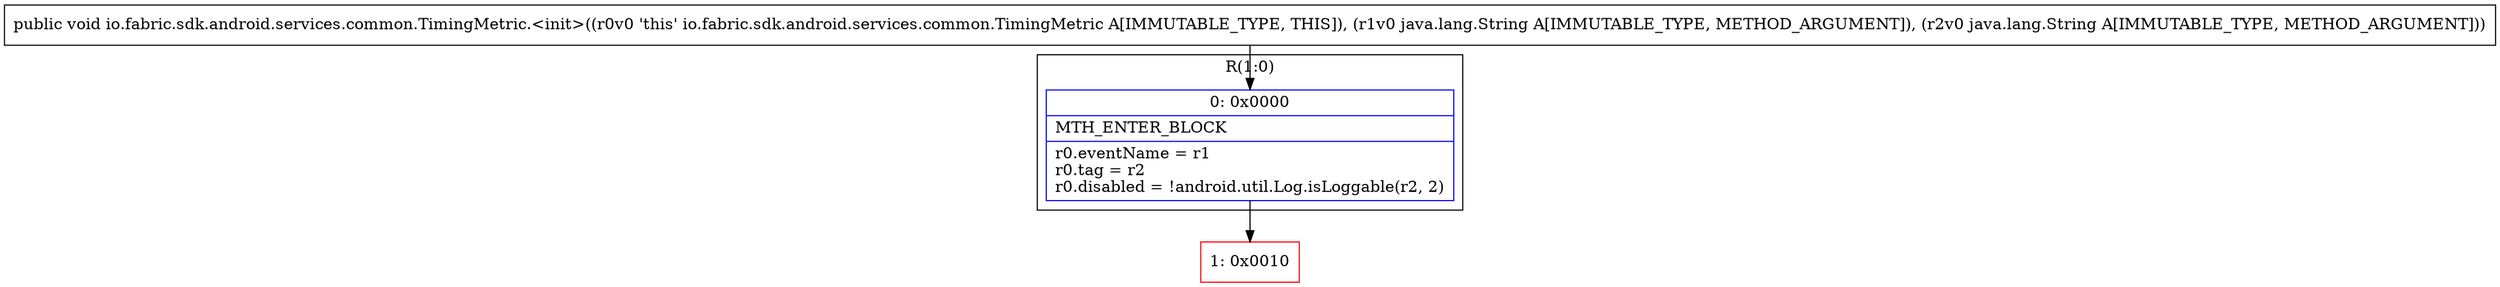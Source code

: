 digraph "CFG forio.fabric.sdk.android.services.common.TimingMetric.\<init\>(Ljava\/lang\/String;Ljava\/lang\/String;)V" {
subgraph cluster_Region_673651602 {
label = "R(1:0)";
node [shape=record,color=blue];
Node_0 [shape=record,label="{0\:\ 0x0000|MTH_ENTER_BLOCK\l|r0.eventName = r1\lr0.tag = r2\lr0.disabled = !android.util.Log.isLoggable(r2, 2)\l}"];
}
Node_1 [shape=record,color=red,label="{1\:\ 0x0010}"];
MethodNode[shape=record,label="{public void io.fabric.sdk.android.services.common.TimingMetric.\<init\>((r0v0 'this' io.fabric.sdk.android.services.common.TimingMetric A[IMMUTABLE_TYPE, THIS]), (r1v0 java.lang.String A[IMMUTABLE_TYPE, METHOD_ARGUMENT]), (r2v0 java.lang.String A[IMMUTABLE_TYPE, METHOD_ARGUMENT])) }"];
MethodNode -> Node_0;
Node_0 -> Node_1;
}

